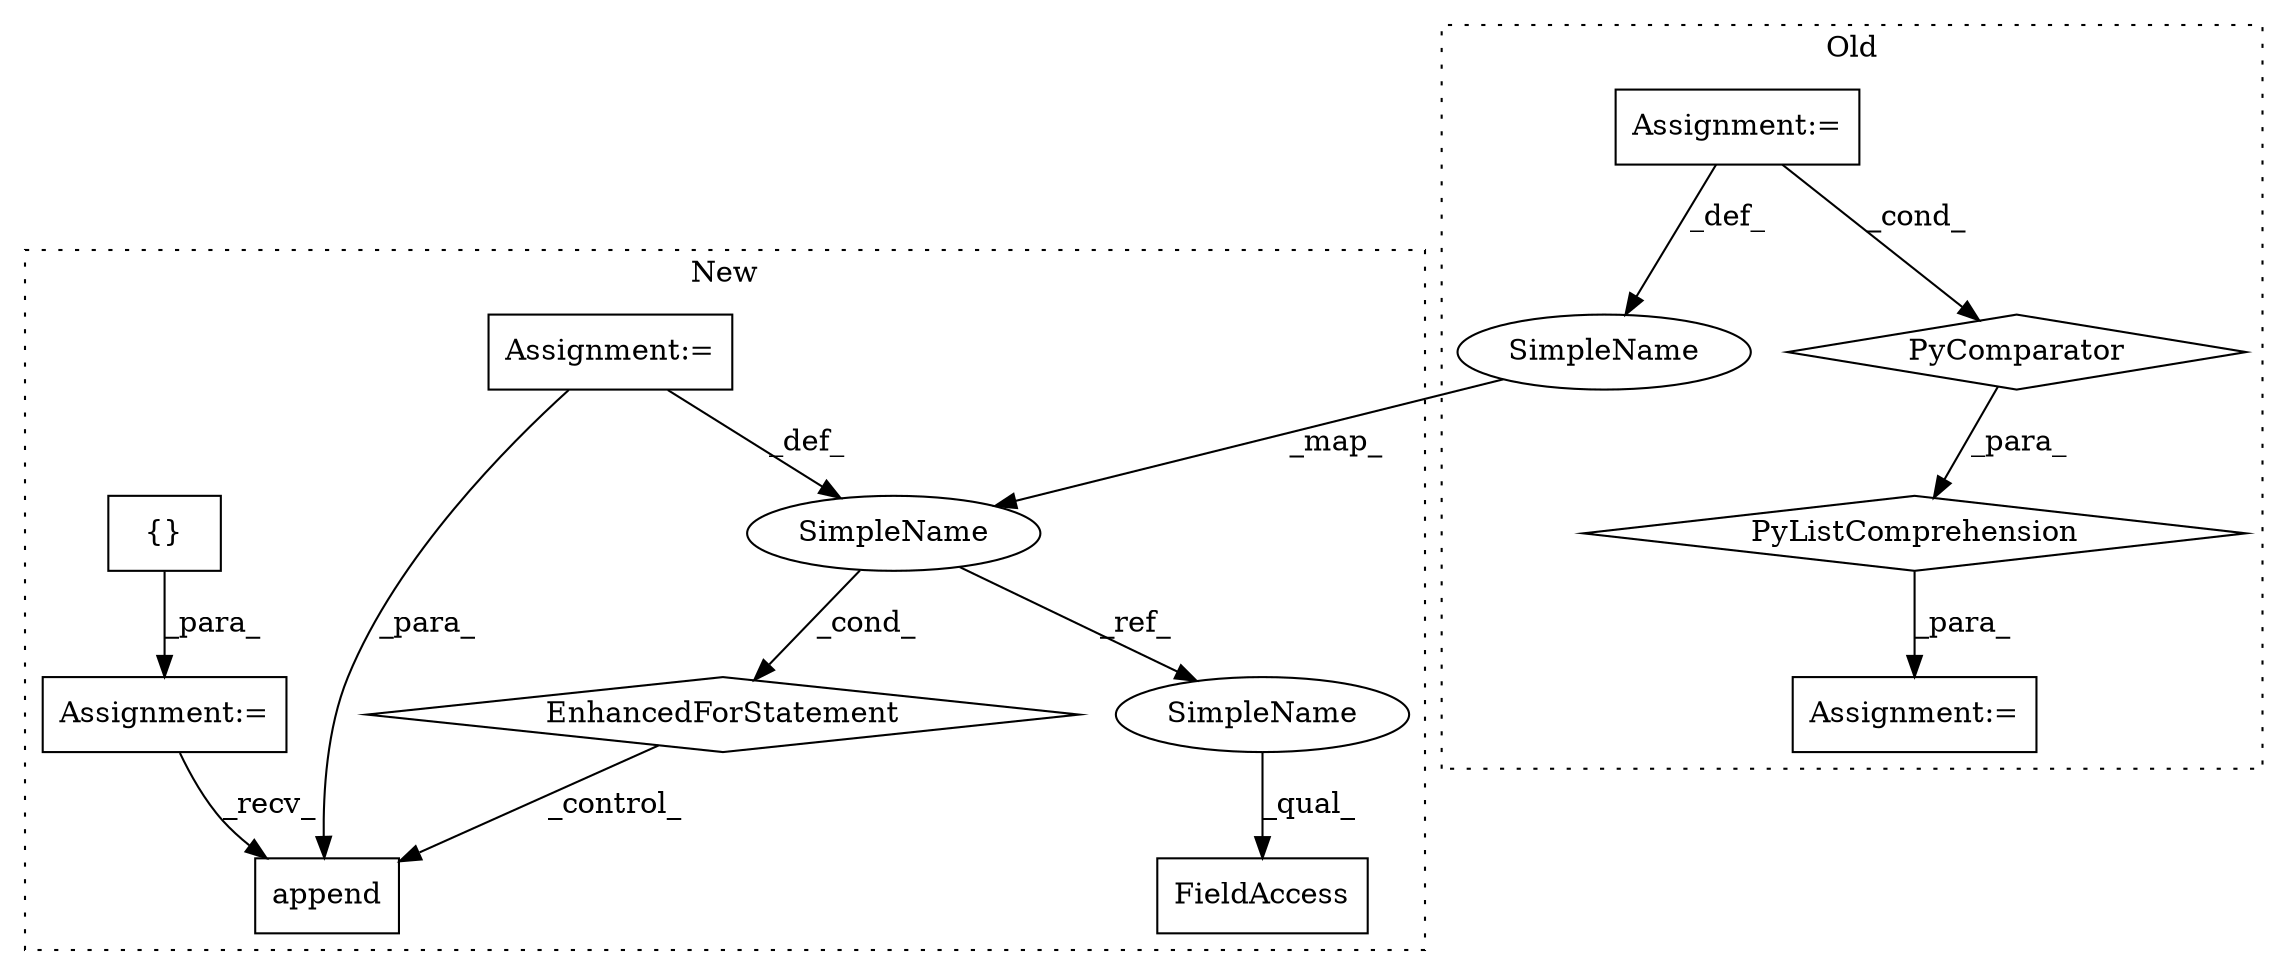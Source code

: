 digraph G {
subgraph cluster0 {
1 [label="PyListComprehension" a="109" s="601" l="109" shape="diamond"];
3 [label="PyComparator" a="113" s="673" l="29" shape="diamond"];
5 [label="Assignment:=" a="7" s="673" l="29" shape="box"];
6 [label="Assignment:=" a="7" s="589" l="12" shape="box"];
11 [label="SimpleName" a="42" s="676" l="2" shape="ellipse"];
label = "Old";
style="dotted";
}
subgraph cluster1 {
2 [label="EnhancedForStatement" a="70" s="610,684" l="53,2" shape="diamond"];
4 [label="Assignment:=" a="7" s="610,684" l="53,2" shape="box"];
7 [label="append" a="32" s="788,809" l="7,1" shape="box"];
8 [label="Assignment:=" a="7" s="589" l="1" shape="box"];
9 [label="{}" a="4" s="602" l="2" shape="box"];
10 [label="SimpleName" a="42" s="667" l="2" shape="ellipse"];
12 [label="FieldAccess" a="22" s="743" l="7" shape="box"];
13 [label="SimpleName" a="42" s="743" l="2" shape="ellipse"];
label = "New";
style="dotted";
}
1 -> 6 [label="_para_"];
2 -> 7 [label="_control_"];
3 -> 1 [label="_para_"];
4 -> 10 [label="_def_"];
4 -> 7 [label="_para_"];
5 -> 3 [label="_cond_"];
5 -> 11 [label="_def_"];
8 -> 7 [label="_recv_"];
9 -> 8 [label="_para_"];
10 -> 2 [label="_cond_"];
10 -> 13 [label="_ref_"];
11 -> 10 [label="_map_"];
13 -> 12 [label="_qual_"];
}